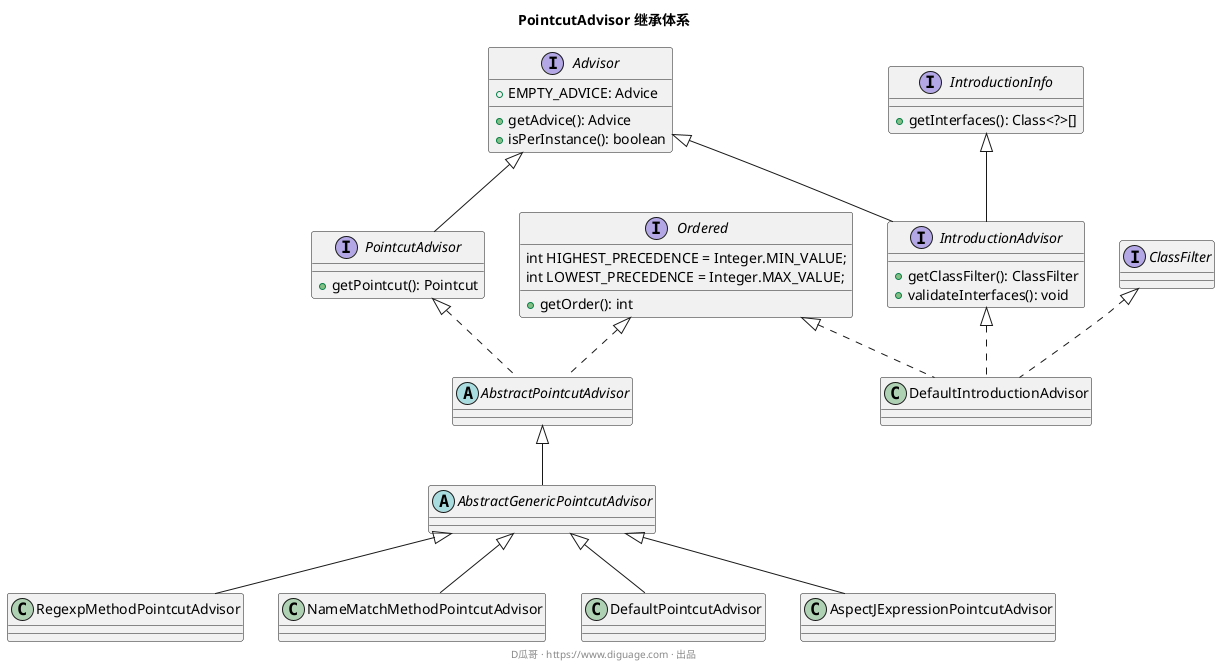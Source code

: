 @startuml
title **PointcutAdvisor 继承体系**


interface Advisor {
	+ EMPTY_ADVICE: Advice

	+ getAdvice(): Advice
	+isPerInstance(): boolean
}

interface PointcutAdvisor extends Advisor {
    + getPointcut(): Pointcut
}

interface IntroductionInfo {
	+ getInterfaces(): Class<?>[]
}

interface IntroductionAdvisor extends Advisor, IntroductionInfo {
    + getClassFilter(): ClassFilter
	+ validateInterfaces(): void
}

interface Ordered {
	int HIGHEST_PRECEDENCE = Integer.MIN_VALUE;
	int LOWEST_PRECEDENCE = Integer.MAX_VALUE;

	+ getOrder(): int
}

class DefaultIntroductionAdvisor implements IntroductionAdvisor, ClassFilter, Ordered

abstract class AbstractPointcutAdvisor implements PointcutAdvisor, Ordered

abstract class AbstractGenericPointcutAdvisor extends AbstractPointcutAdvisor

class RegexpMethodPointcutAdvisor extends AbstractGenericPointcutAdvisor

class NameMatchMethodPointcutAdvisor extends AbstractGenericPointcutAdvisor

class DefaultPointcutAdvisor extends AbstractGenericPointcutAdvisor

class AspectJExpressionPointcutAdvisor extends AbstractGenericPointcutAdvisor


footer D瓜哥 · https://www.diguage.com · 出品
@enduml